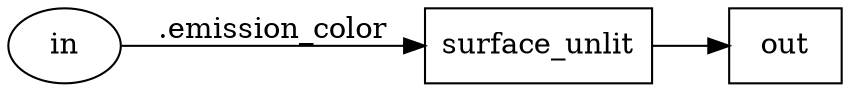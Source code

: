 digraph {
  rankdir = LR;
    NG_convert_color3_surfaceshader_surface [label= "surface_unlit"];
    NG_convert_color3_surfaceshader_surface[shape = box];
    NG_convert_color3_surfaceshader_surface ->     NG_convert_color3_surfaceshader_out;
    NG_convert_color3_surfaceshader_out [label= "out"];
    NG_convert_color3_surfaceshader_out[shape = box]; 
    NG_convert_color3_surfaceshader_inINT [label="in"];
    NG_convert_color3_surfaceshader_inINT [shape = ellipse];
    NG_convert_color3_surfaceshader_surface [label="surface_unlit"];
    NG_convert_color3_surfaceshader_inINT -> NG_convert_color3_surfaceshader_surface [label=".emission_color"];
}
